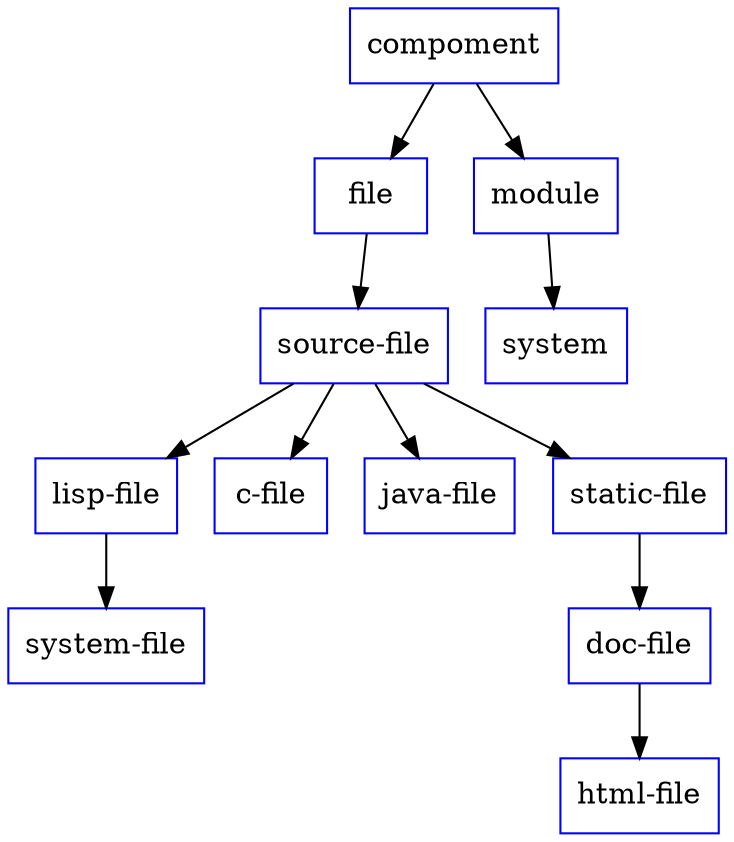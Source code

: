 strict digraph
{
  margin = 0;
  rankdir = TD;
  node [ shape = box color = blue ]

  { rank = same "lisp-file" "c-file" "java-file" "static-file" }

  "compoment" -> "file";
  "file" -> "source-file";
  "source-file" -> "lisp-file";
  "lisp-file" -> "system-file";
  "source-file" -> "c-file";
  "source-file" -> "java-file";
  "source-file" -> "static-file";
  "static-file" -> "doc-file";
  "doc-file" -> "html-file";

  "compoment" -> "module";
  "module" -> "system";
}
